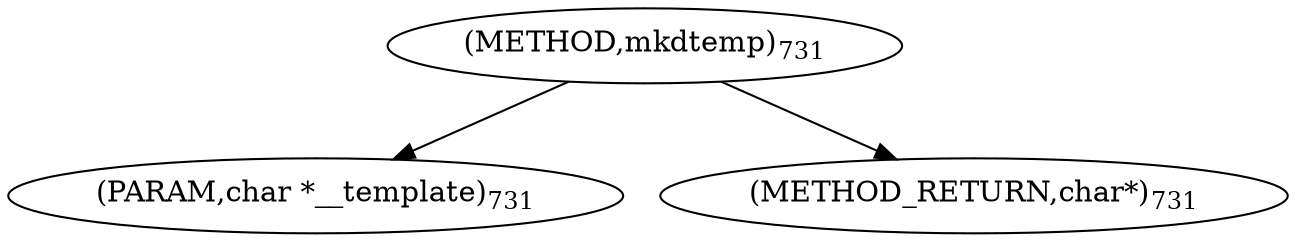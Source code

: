 digraph "mkdtemp" {  
"33342" [label = <(METHOD,mkdtemp)<SUB>731</SUB>> ]
"33343" [label = <(PARAM,char *__template)<SUB>731</SUB>> ]
"33344" [label = <(METHOD_RETURN,char*)<SUB>731</SUB>> ]
  "33342" -> "33343" 
  "33342" -> "33344" 
}
